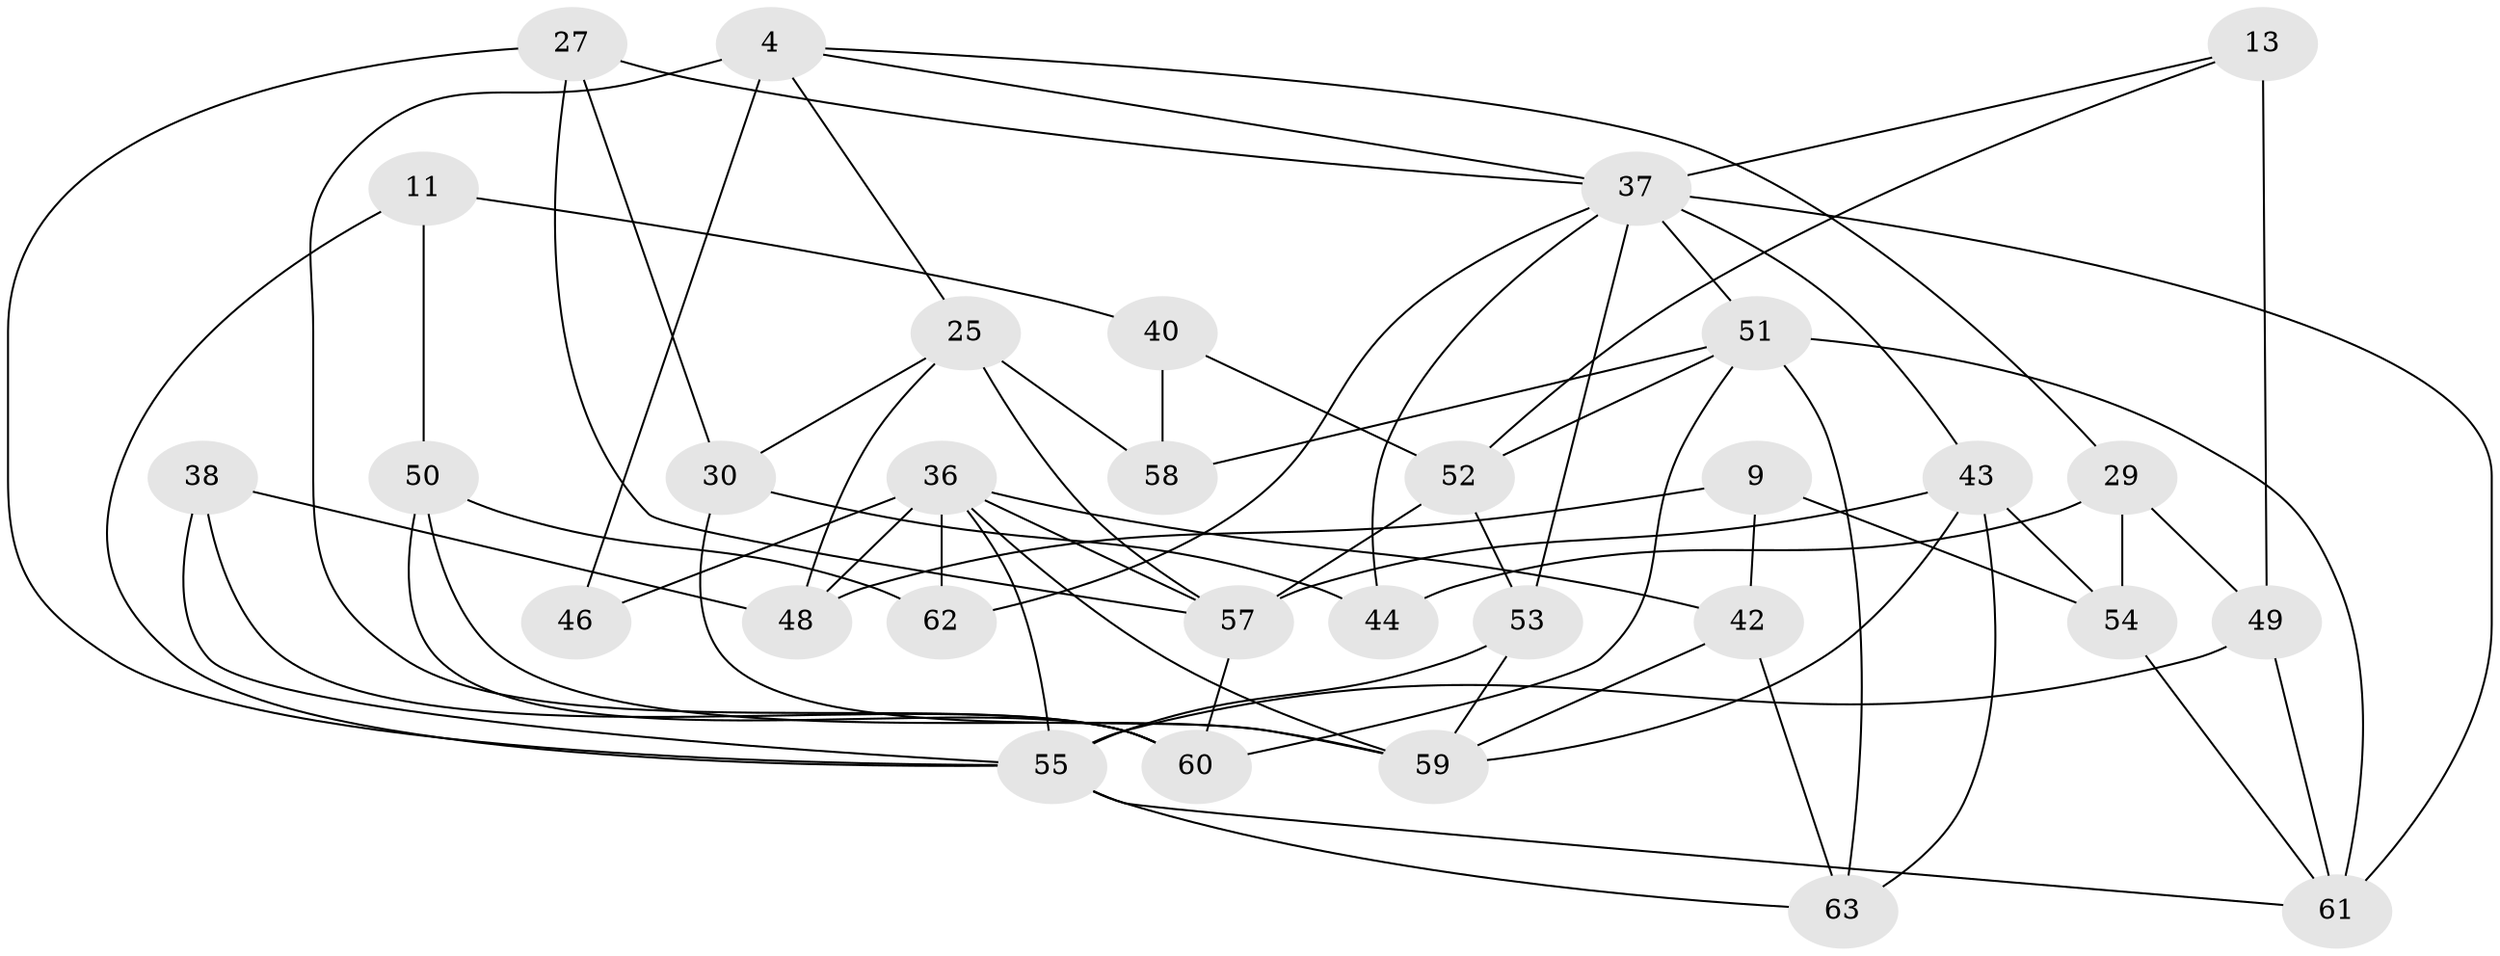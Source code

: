 // original degree distribution, {4: 1.0}
// Generated by graph-tools (version 1.1) at 2025/57/03/09/25 04:57:09]
// undirected, 31 vertices, 69 edges
graph export_dot {
graph [start="1"]
  node [color=gray90,style=filled];
  4 [super="+3"];
  9;
  11;
  13;
  25 [super="+15"];
  27;
  29;
  30;
  36 [super="+35"];
  37 [super="+16+32"];
  38;
  40 [super="+6"];
  42;
  43 [super="+39+21"];
  44;
  46;
  48 [super="+26"];
  49 [super="+10"];
  50 [super="+17"];
  51 [super="+2+19+23"];
  52 [super="+14+33+41"];
  53;
  54;
  55 [super="+28+45"];
  57 [super="+34+20"];
  58;
  59 [super="+24"];
  60 [super="+56"];
  61 [super="+47"];
  62;
  63;
  4 -- 29;
  4 -- 60;
  4 -- 46 [weight=2];
  4 -- 25;
  4 -- 37;
  9 -- 42;
  9 -- 48 [weight=2];
  9 -- 54;
  11 -- 55;
  11 -- 50;
  11 -- 40 [weight=2];
  13 -- 49 [weight=2];
  13 -- 37;
  13 -- 52;
  25 -- 58 [weight=2];
  25 -- 57;
  25 -- 48;
  25 -- 30;
  27 -- 37;
  27 -- 30;
  27 -- 57;
  27 -- 55;
  29 -- 44;
  29 -- 54;
  29 -- 49;
  30 -- 44;
  30 -- 59;
  36 -- 46 [weight=2];
  36 -- 48;
  36 -- 55 [weight=2];
  36 -- 42;
  36 -- 57 [weight=2];
  36 -- 62;
  36 -- 59;
  37 -- 44 [weight=2];
  37 -- 62 [weight=2];
  37 -- 51 [weight=3];
  37 -- 53;
  37 -- 61;
  37 -- 43 [weight=2];
  38 -- 60;
  38 -- 48 [weight=2];
  38 -- 55;
  40 -- 58;
  40 -- 52 [weight=3];
  42 -- 63;
  42 -- 59;
  43 -- 57 [weight=2];
  43 -- 63;
  43 -- 59 [weight=2];
  43 -- 54;
  49 -- 55 [weight=2];
  49 -- 61;
  50 -- 62;
  50 -- 59 [weight=2];
  50 -- 60 [weight=2];
  51 -- 63;
  51 -- 58;
  51 -- 52 [weight=2];
  51 -- 61 [weight=2];
  51 -- 60;
  52 -- 53;
  52 -- 57 [weight=3];
  53 -- 59;
  53 -- 55;
  54 -- 61;
  55 -- 61;
  55 -- 63;
  57 -- 60;
}
